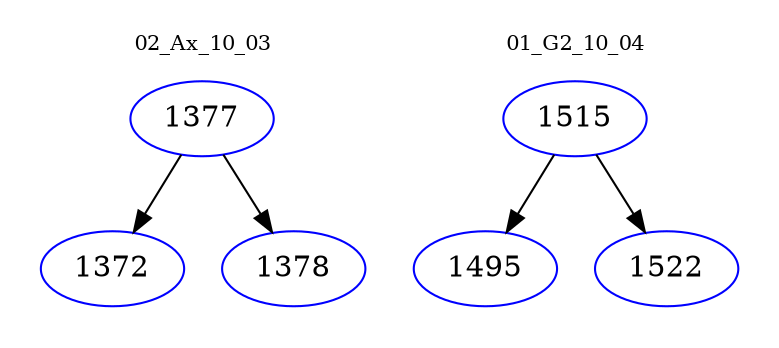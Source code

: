 digraph{
subgraph cluster_0 {
color = white
label = "02_Ax_10_03";
fontsize=10;
T0_1377 [label="1377", color="blue"]
T0_1377 -> T0_1372 [color="black"]
T0_1372 [label="1372", color="blue"]
T0_1377 -> T0_1378 [color="black"]
T0_1378 [label="1378", color="blue"]
}
subgraph cluster_1 {
color = white
label = "01_G2_10_04";
fontsize=10;
T1_1515 [label="1515", color="blue"]
T1_1515 -> T1_1495 [color="black"]
T1_1495 [label="1495", color="blue"]
T1_1515 -> T1_1522 [color="black"]
T1_1522 [label="1522", color="blue"]
}
}
